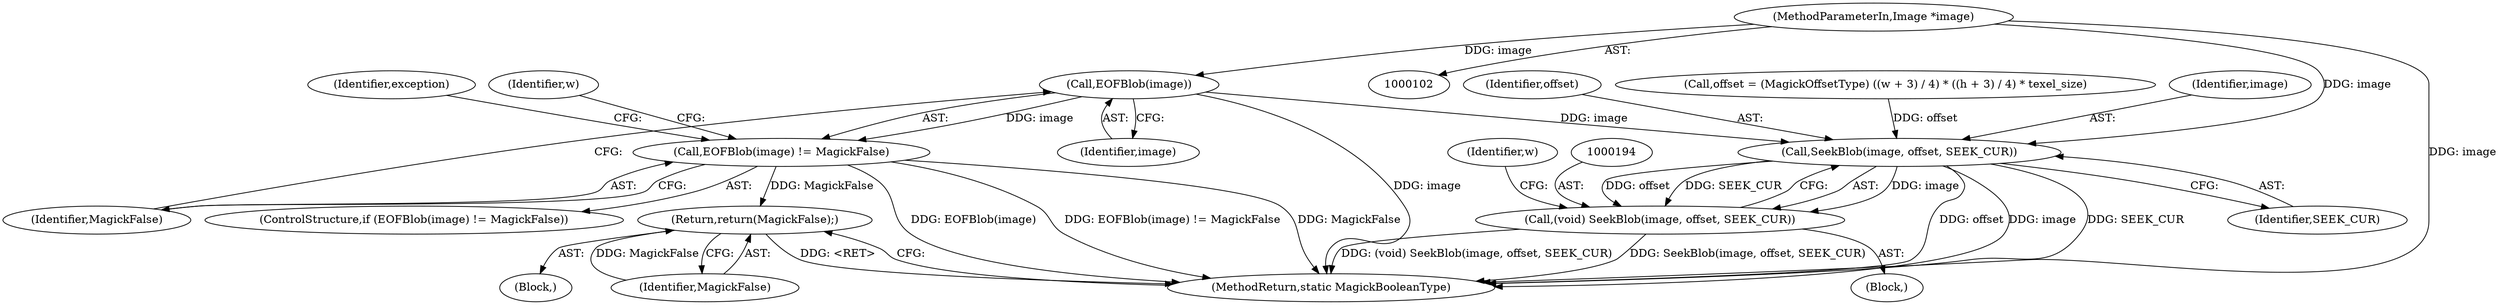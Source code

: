digraph "0_ImageMagick_21eae25a8db5fdcd112dbcfcd9e5c37e32d32e2f@pointer" {
"1000133" [label="(Call,EOFBlob(image))"];
"1000103" [label="(MethodParameterIn,Image *image)"];
"1000132" [label="(Call,EOFBlob(image) != MagickFalse)"];
"1000144" [label="(Return,return(MagickFalse);)"];
"1000195" [label="(Call,SeekBlob(image, offset, SEEK_CUR))"];
"1000193" [label="(Call,(void) SeekBlob(image, offset, SEEK_CUR))"];
"1000135" [label="(Identifier,MagickFalse)"];
"1000198" [label="(Identifier,SEEK_CUR)"];
"1000138" [label="(Identifier,exception)"];
"1000103" [label="(MethodParameterIn,Image *image)"];
"1000197" [label="(Identifier,offset)"];
"1000175" [label="(Block,)"];
"1000132" [label="(Call,EOFBlob(image) != MagickFalse)"];
"1000176" [label="(Call,offset = (MagickOffsetType) ((w + 3) / 4) * ((h + 3) / 4) * texel_size)"];
"1000209" [label="(MethodReturn,static MagickBooleanType)"];
"1000136" [label="(Block,)"];
"1000200" [label="(Identifier,w)"];
"1000134" [label="(Identifier,image)"];
"1000196" [label="(Identifier,image)"];
"1000131" [label="(ControlStructure,if (EOFBlob(image) != MagickFalse))"];
"1000133" [label="(Call,EOFBlob(image))"];
"1000195" [label="(Call,SeekBlob(image, offset, SEEK_CUR))"];
"1000147" [label="(Identifier,w)"];
"1000145" [label="(Identifier,MagickFalse)"];
"1000193" [label="(Call,(void) SeekBlob(image, offset, SEEK_CUR))"];
"1000144" [label="(Return,return(MagickFalse);)"];
"1000133" -> "1000132"  [label="AST: "];
"1000133" -> "1000134"  [label="CFG: "];
"1000134" -> "1000133"  [label="AST: "];
"1000135" -> "1000133"  [label="CFG: "];
"1000133" -> "1000209"  [label="DDG: image"];
"1000133" -> "1000132"  [label="DDG: image"];
"1000103" -> "1000133"  [label="DDG: image"];
"1000133" -> "1000195"  [label="DDG: image"];
"1000103" -> "1000102"  [label="AST: "];
"1000103" -> "1000209"  [label="DDG: image"];
"1000103" -> "1000195"  [label="DDG: image"];
"1000132" -> "1000131"  [label="AST: "];
"1000132" -> "1000135"  [label="CFG: "];
"1000135" -> "1000132"  [label="AST: "];
"1000138" -> "1000132"  [label="CFG: "];
"1000147" -> "1000132"  [label="CFG: "];
"1000132" -> "1000209"  [label="DDG: EOFBlob(image)"];
"1000132" -> "1000209"  [label="DDG: EOFBlob(image) != MagickFalse"];
"1000132" -> "1000209"  [label="DDG: MagickFalse"];
"1000132" -> "1000144"  [label="DDG: MagickFalse"];
"1000144" -> "1000136"  [label="AST: "];
"1000144" -> "1000145"  [label="CFG: "];
"1000145" -> "1000144"  [label="AST: "];
"1000209" -> "1000144"  [label="CFG: "];
"1000144" -> "1000209"  [label="DDG: <RET>"];
"1000145" -> "1000144"  [label="DDG: MagickFalse"];
"1000195" -> "1000193"  [label="AST: "];
"1000195" -> "1000198"  [label="CFG: "];
"1000196" -> "1000195"  [label="AST: "];
"1000197" -> "1000195"  [label="AST: "];
"1000198" -> "1000195"  [label="AST: "];
"1000193" -> "1000195"  [label="CFG: "];
"1000195" -> "1000209"  [label="DDG: offset"];
"1000195" -> "1000209"  [label="DDG: image"];
"1000195" -> "1000209"  [label="DDG: SEEK_CUR"];
"1000195" -> "1000193"  [label="DDG: image"];
"1000195" -> "1000193"  [label="DDG: offset"];
"1000195" -> "1000193"  [label="DDG: SEEK_CUR"];
"1000176" -> "1000195"  [label="DDG: offset"];
"1000193" -> "1000175"  [label="AST: "];
"1000194" -> "1000193"  [label="AST: "];
"1000200" -> "1000193"  [label="CFG: "];
"1000193" -> "1000209"  [label="DDG: SeekBlob(image, offset, SEEK_CUR)"];
"1000193" -> "1000209"  [label="DDG: (void) SeekBlob(image, offset, SEEK_CUR)"];
}
